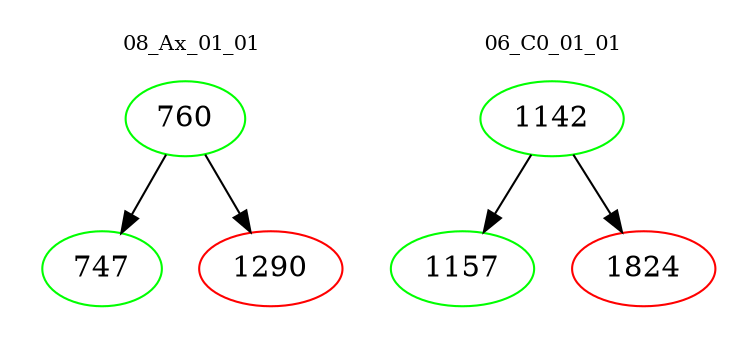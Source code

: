digraph{
subgraph cluster_0 {
color = white
label = "08_Ax_01_01";
fontsize=10;
T0_760 [label="760", color="green"]
T0_760 -> T0_747 [color="black"]
T0_747 [label="747", color="green"]
T0_760 -> T0_1290 [color="black"]
T0_1290 [label="1290", color="red"]
}
subgraph cluster_1 {
color = white
label = "06_C0_01_01";
fontsize=10;
T1_1142 [label="1142", color="green"]
T1_1142 -> T1_1157 [color="black"]
T1_1157 [label="1157", color="green"]
T1_1142 -> T1_1824 [color="black"]
T1_1824 [label="1824", color="red"]
}
}
